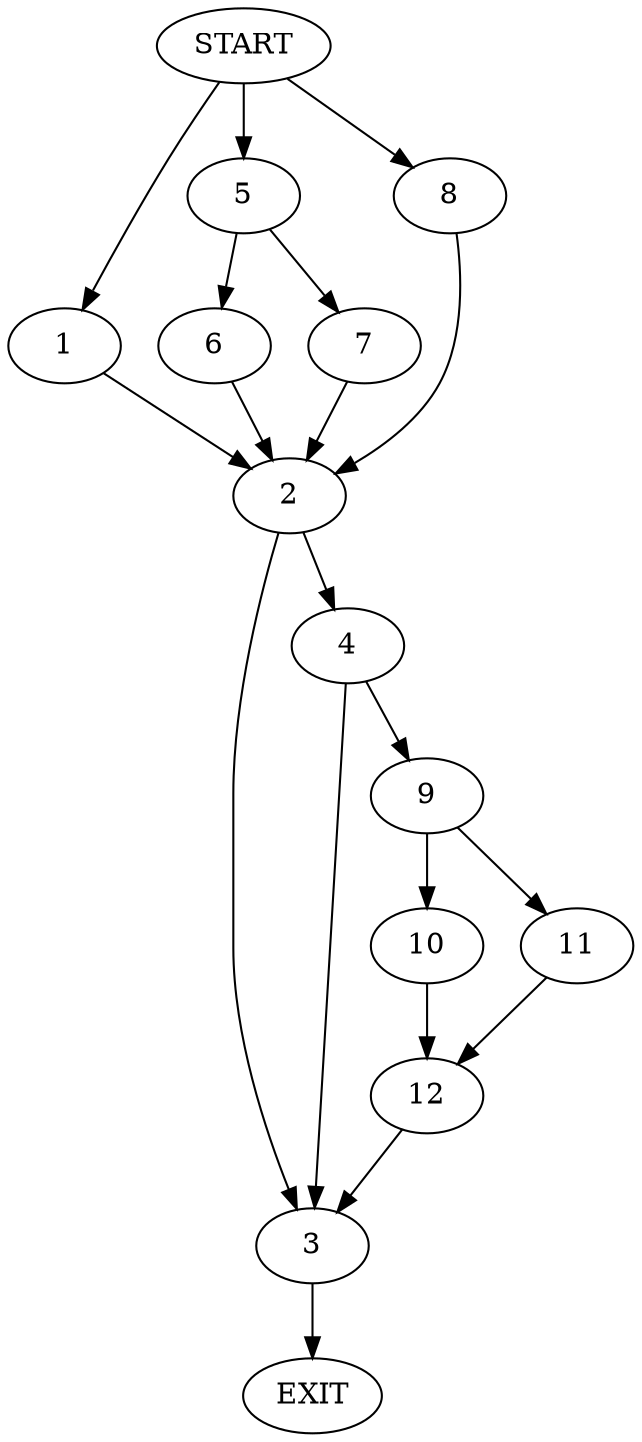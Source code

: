 digraph {
0 [label="START"]
13 [label="EXIT"]
0 -> 1
1 -> 2
2 -> 3
2 -> 4
0 -> 5
5 -> 6
5 -> 7
6 -> 2
7 -> 2
0 -> 8
8 -> 2
4 -> 9
4 -> 3
3 -> 13
9 -> 10
9 -> 11
10 -> 12
11 -> 12
12 -> 3
}
